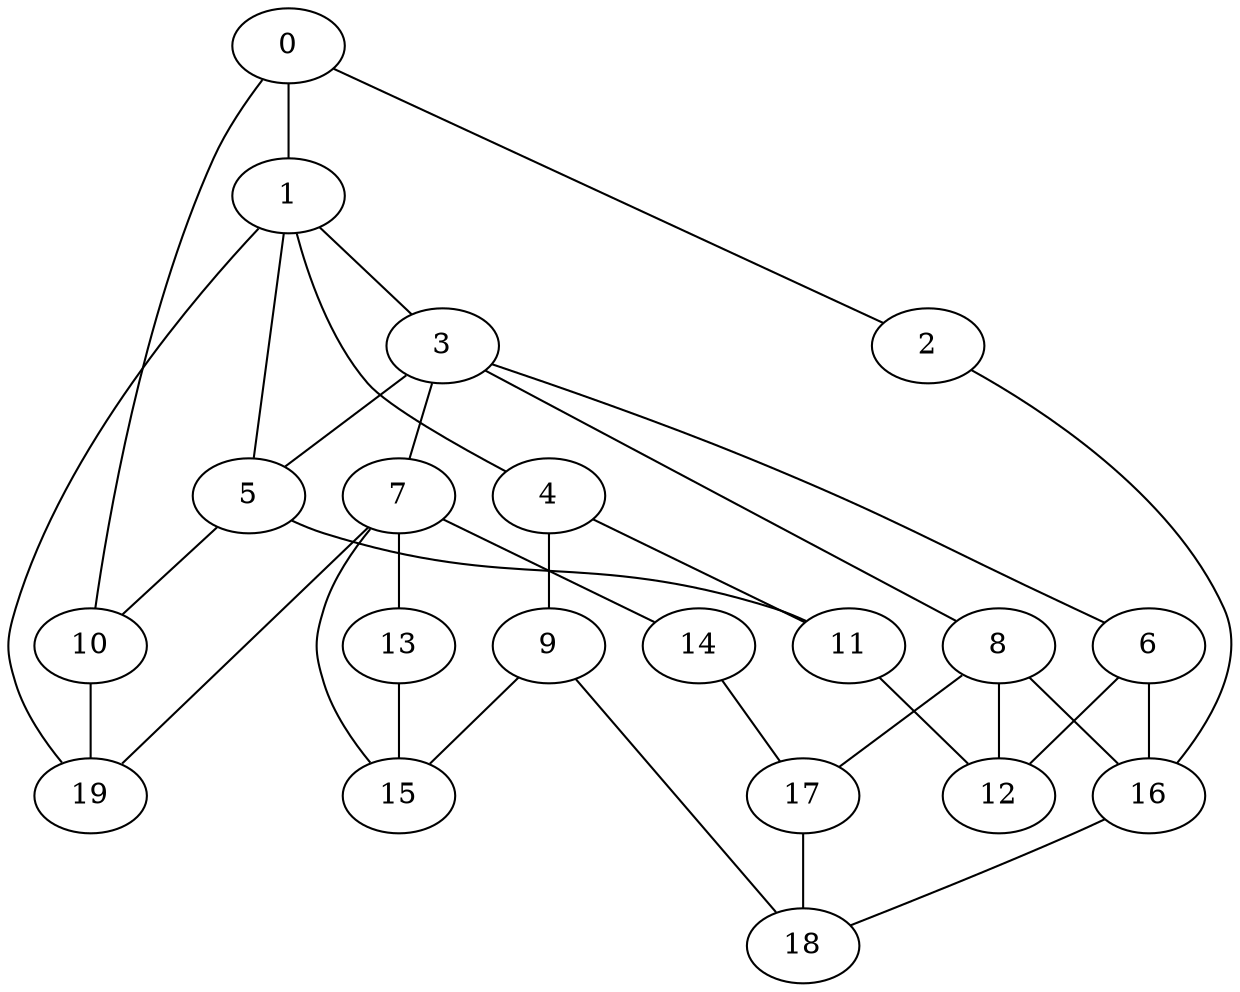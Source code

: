graph graphname {0--1
0--2
0--10
1--3
1--4
1--5
1--19
2--16
3--5
3--6
3--7
3--8
4--9
4--11
5--10
5--11
6--12
6--16
7--13
7--14
7--15
7--19
8--12
8--16
8--17
9--15
9--18
10--19
11--12
13--15
14--17
16--18
17--18
}